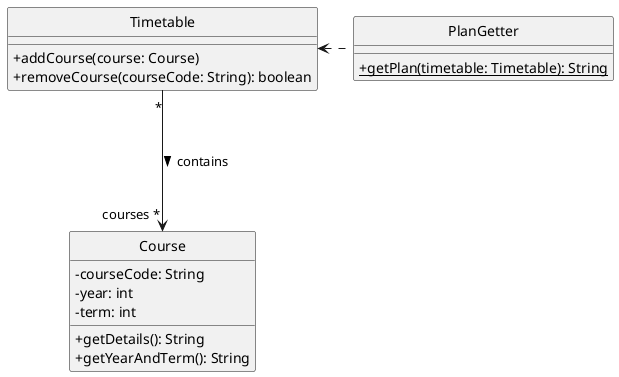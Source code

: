 @startuml
hide circle
skinparam classAttributeIconSize 0

class Timetable {
    +addCourse(course: Course)
    +removeCourse(courseCode: String): boolean
}

class Course {
    -courseCode: String
    -year: int
    -term: int
    +getDetails(): String
    +getYearAndTerm(): String
}

class PlanGetter {
    +{static} getPlan(timetable: Timetable): String
}

Timetable "*" ---> "courses *" Course : contains >
PlanGetter .left.> Timetable
@enduml